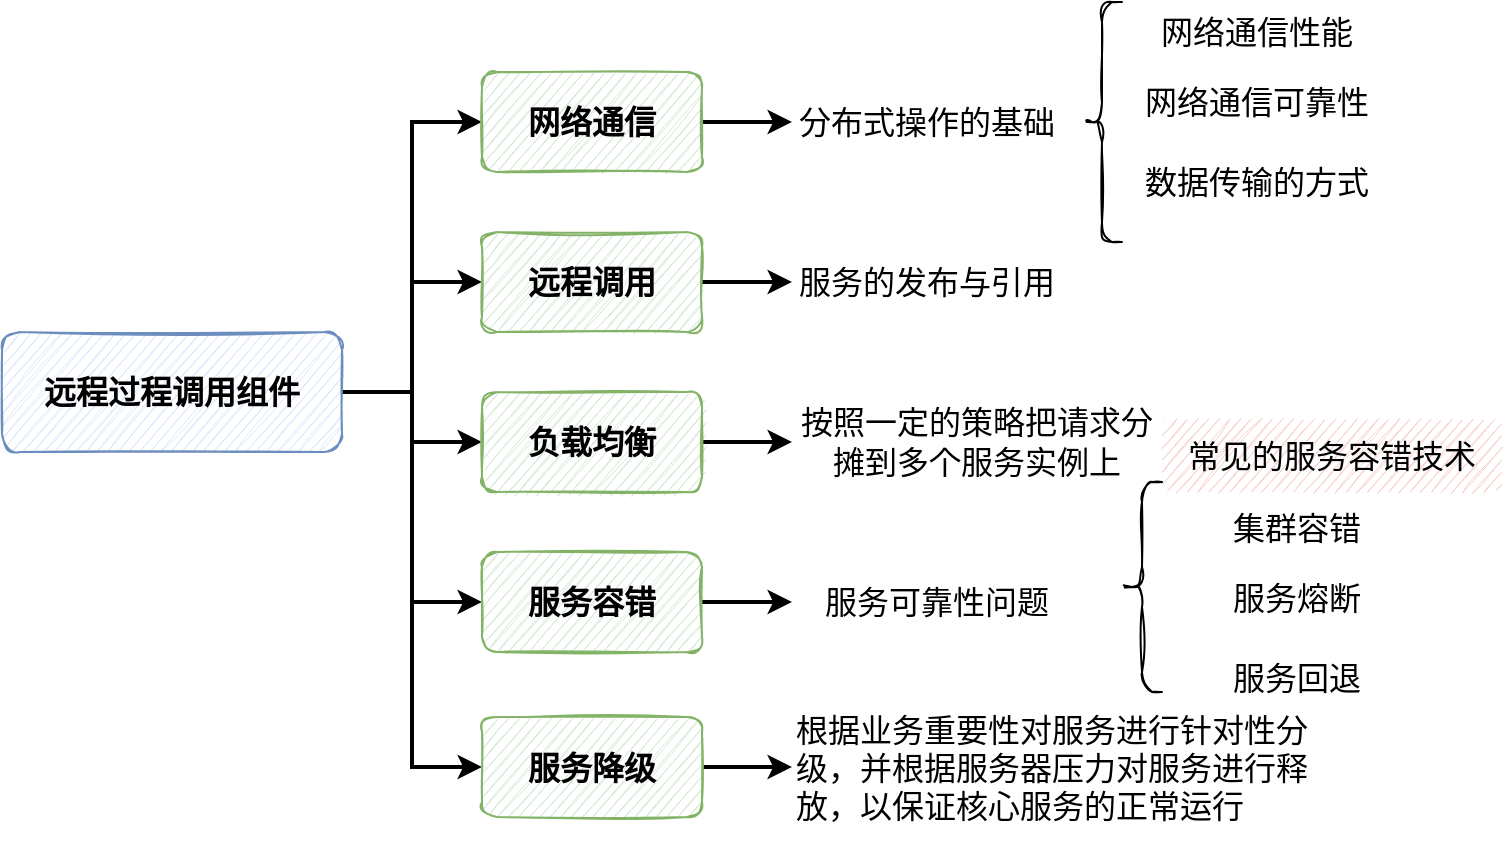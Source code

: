 <mxfile version="20.3.0" type="device"><diagram id="Jqc0pNZaaVELtfqodvso" name="第 1 页"><mxGraphModel dx="1152" dy="762" grid="1" gridSize="10" guides="1" tooltips="1" connect="1" arrows="1" fold="1" page="1" pageScale="1" pageWidth="1169" pageHeight="827" math="0" shadow="0"><root><mxCell id="0"/><mxCell id="1" parent="0"/><mxCell id="agTTt30FJLHiAx9CCglc-5" style="edgeStyle=orthogonalEdgeStyle;rounded=0;orthogonalLoop=1;jettySize=auto;html=1;entryX=0;entryY=0.5;entryDx=0;entryDy=0;strokeWidth=2;fontSize=16;" edge="1" parent="1" source="agTTt30FJLHiAx9CCglc-1" target="agTTt30FJLHiAx9CCglc-2"><mxGeometry relative="1" as="geometry"/></mxCell><mxCell id="agTTt30FJLHiAx9CCglc-12" style="edgeStyle=orthogonalEdgeStyle;rounded=0;orthogonalLoop=1;jettySize=auto;html=1;strokeWidth=2;fontSize=16;" edge="1" parent="1" source="agTTt30FJLHiAx9CCglc-1" target="agTTt30FJLHiAx9CCglc-10"><mxGeometry relative="1" as="geometry"/></mxCell><mxCell id="agTTt30FJLHiAx9CCglc-15" style="edgeStyle=orthogonalEdgeStyle;rounded=0;orthogonalLoop=1;jettySize=auto;html=1;entryX=0;entryY=0.5;entryDx=0;entryDy=0;strokeWidth=2;fontSize=16;" edge="1" parent="1" source="agTTt30FJLHiAx9CCglc-1" target="agTTt30FJLHiAx9CCglc-14"><mxGeometry relative="1" as="geometry"/></mxCell><mxCell id="agTTt30FJLHiAx9CCglc-19" style="edgeStyle=orthogonalEdgeStyle;rounded=0;orthogonalLoop=1;jettySize=auto;html=1;entryX=0;entryY=0.5;entryDx=0;entryDy=0;strokeWidth=2;fontSize=16;" edge="1" parent="1" source="agTTt30FJLHiAx9CCglc-1" target="agTTt30FJLHiAx9CCglc-18"><mxGeometry relative="1" as="geometry"/></mxCell><mxCell id="agTTt30FJLHiAx9CCglc-28" style="edgeStyle=orthogonalEdgeStyle;rounded=0;orthogonalLoop=1;jettySize=auto;html=1;entryX=0;entryY=0.5;entryDx=0;entryDy=0;strokeWidth=2;fontSize=16;" edge="1" parent="1" source="agTTt30FJLHiAx9CCglc-1" target="agTTt30FJLHiAx9CCglc-27"><mxGeometry relative="1" as="geometry"/></mxCell><mxCell id="agTTt30FJLHiAx9CCglc-1" value="&lt;font style=&quot;font-size: 16px;&quot;&gt;&lt;b&gt;远程过程调用组件&lt;/b&gt;&lt;/font&gt;" style="rounded=1;whiteSpace=wrap;html=1;sketch=1;fillColor=#dae8fc;strokeColor=#6c8ebf;" vertex="1" parent="1"><mxGeometry x="160" y="210" width="170" height="60" as="geometry"/></mxCell><mxCell id="agTTt30FJLHiAx9CCglc-4" style="edgeStyle=orthogonalEdgeStyle;rounded=0;orthogonalLoop=1;jettySize=auto;html=1;fontSize=16;strokeWidth=2;" edge="1" parent="1" source="agTTt30FJLHiAx9CCglc-2" target="agTTt30FJLHiAx9CCglc-3"><mxGeometry relative="1" as="geometry"/></mxCell><mxCell id="agTTt30FJLHiAx9CCglc-2" value="&lt;font style=&quot;font-size: 16px;&quot;&gt;&lt;b&gt;网络通信&lt;/b&gt;&lt;/font&gt;" style="rounded=1;whiteSpace=wrap;html=1;sketch=1;fillColor=#d5e8d4;strokeColor=#82b366;" vertex="1" parent="1"><mxGeometry x="400" y="80" width="110" height="50" as="geometry"/></mxCell><mxCell id="agTTt30FJLHiAx9CCglc-3" value="分布式操作的基础" style="text;html=1;strokeColor=none;fillColor=none;align=center;verticalAlign=middle;whiteSpace=wrap;rounded=0;sketch=1;fontSize=16;" vertex="1" parent="1"><mxGeometry x="555" y="90" width="135" height="30" as="geometry"/></mxCell><mxCell id="agTTt30FJLHiAx9CCglc-6" value="" style="shape=curlyBracket;whiteSpace=wrap;html=1;rounded=1;labelBackgroundColor=none;strokeColor=default;fontSize=14;sketch=1;" vertex="1" parent="1"><mxGeometry x="700" y="45" width="20" height="120" as="geometry"/></mxCell><mxCell id="agTTt30FJLHiAx9CCglc-7" value="网络通信性能" style="text;html=1;strokeColor=none;fillColor=none;align=center;verticalAlign=middle;whiteSpace=wrap;rounded=0;sketch=1;fontSize=16;" vertex="1" parent="1"><mxGeometry x="720" y="45" width="135" height="30" as="geometry"/></mxCell><mxCell id="agTTt30FJLHiAx9CCglc-8" value="网络通信可靠性" style="text;html=1;strokeColor=none;fillColor=none;align=center;verticalAlign=middle;whiteSpace=wrap;rounded=0;sketch=1;fontSize=16;" vertex="1" parent="1"><mxGeometry x="720" y="80" width="135" height="30" as="geometry"/></mxCell><mxCell id="agTTt30FJLHiAx9CCglc-9" value="数据传输的方式" style="text;html=1;strokeColor=none;fillColor=none;align=center;verticalAlign=middle;whiteSpace=wrap;rounded=0;sketch=1;fontSize=16;" vertex="1" parent="1"><mxGeometry x="720" y="120" width="135" height="30" as="geometry"/></mxCell><mxCell id="agTTt30FJLHiAx9CCglc-13" style="edgeStyle=orthogonalEdgeStyle;rounded=0;orthogonalLoop=1;jettySize=auto;html=1;strokeWidth=2;fontSize=16;" edge="1" parent="1" source="agTTt30FJLHiAx9CCglc-10" target="agTTt30FJLHiAx9CCglc-11"><mxGeometry relative="1" as="geometry"/></mxCell><mxCell id="agTTt30FJLHiAx9CCglc-10" value="&lt;span style=&quot;font-size: 16px;&quot;&gt;&lt;b&gt;远程调用&lt;/b&gt;&lt;/span&gt;" style="rounded=1;whiteSpace=wrap;html=1;sketch=1;fillColor=#d5e8d4;strokeColor=#82b366;" vertex="1" parent="1"><mxGeometry x="400" y="160" width="110" height="50" as="geometry"/></mxCell><mxCell id="agTTt30FJLHiAx9CCglc-11" value="服务的发布与引用" style="text;html=1;strokeColor=none;fillColor=none;align=center;verticalAlign=middle;whiteSpace=wrap;rounded=0;sketch=1;fontSize=16;" vertex="1" parent="1"><mxGeometry x="555" y="170" width="135" height="30" as="geometry"/></mxCell><mxCell id="agTTt30FJLHiAx9CCglc-17" style="edgeStyle=orthogonalEdgeStyle;rounded=0;orthogonalLoop=1;jettySize=auto;html=1;strokeWidth=2;fontSize=16;" edge="1" parent="1" source="agTTt30FJLHiAx9CCglc-14" target="agTTt30FJLHiAx9CCglc-16"><mxGeometry relative="1" as="geometry"/></mxCell><mxCell id="agTTt30FJLHiAx9CCglc-14" value="&lt;span style=&quot;font-size: 16px;&quot;&gt;&lt;b&gt;负载均衡&lt;/b&gt;&lt;/span&gt;" style="rounded=1;whiteSpace=wrap;html=1;sketch=1;fillColor=#d5e8d4;strokeColor=#82b366;" vertex="1" parent="1"><mxGeometry x="400" y="240" width="110" height="50" as="geometry"/></mxCell><mxCell id="agTTt30FJLHiAx9CCglc-16" value="按照一定的策略把请求分摊到多个服务实例上" style="text;html=1;strokeColor=none;fillColor=none;align=center;verticalAlign=middle;whiteSpace=wrap;rounded=0;sketch=1;fontSize=16;" vertex="1" parent="1"><mxGeometry x="555" y="205" width="185" height="120" as="geometry"/></mxCell><mxCell id="agTTt30FJLHiAx9CCglc-21" style="edgeStyle=orthogonalEdgeStyle;rounded=0;orthogonalLoop=1;jettySize=auto;html=1;strokeWidth=2;fontSize=16;" edge="1" parent="1" source="agTTt30FJLHiAx9CCglc-18" target="agTTt30FJLHiAx9CCglc-20"><mxGeometry relative="1" as="geometry"/></mxCell><mxCell id="agTTt30FJLHiAx9CCglc-18" value="&lt;span style=&quot;font-size: 16px;&quot;&gt;&lt;b&gt;服务容错&lt;/b&gt;&lt;/span&gt;" style="rounded=1;whiteSpace=wrap;html=1;sketch=1;fillColor=#d5e8d4;strokeColor=#82b366;" vertex="1" parent="1"><mxGeometry x="400" y="320" width="110" height="50" as="geometry"/></mxCell><mxCell id="agTTt30FJLHiAx9CCglc-20" value="服务可靠性问题" style="text;html=1;strokeColor=none;fillColor=none;align=center;verticalAlign=middle;whiteSpace=wrap;rounded=0;sketch=1;fontSize=16;" vertex="1" parent="1"><mxGeometry x="555" y="302.5" width="145" height="85" as="geometry"/></mxCell><mxCell id="agTTt30FJLHiAx9CCglc-22" value="" style="shape=curlyBracket;whiteSpace=wrap;html=1;rounded=1;labelBackgroundColor=none;strokeColor=default;fontSize=14;sketch=1;" vertex="1" parent="1"><mxGeometry x="720" y="285" width="20" height="105" as="geometry"/></mxCell><mxCell id="agTTt30FJLHiAx9CCglc-23" value="集群容错" style="text;html=1;strokeColor=none;fillColor=none;align=center;verticalAlign=middle;whiteSpace=wrap;rounded=0;sketch=1;fontSize=16;" vertex="1" parent="1"><mxGeometry x="740" y="292.5" width="135" height="30" as="geometry"/></mxCell><mxCell id="agTTt30FJLHiAx9CCglc-24" value="服务熔断" style="text;html=1;strokeColor=none;fillColor=none;align=center;verticalAlign=middle;whiteSpace=wrap;rounded=0;sketch=1;fontSize=16;" vertex="1" parent="1"><mxGeometry x="740" y="327.5" width="135" height="30" as="geometry"/></mxCell><mxCell id="agTTt30FJLHiAx9CCglc-25" value="服务回退" style="text;html=1;strokeColor=none;fillColor=none;align=center;verticalAlign=middle;whiteSpace=wrap;rounded=0;sketch=1;fontSize=16;" vertex="1" parent="1"><mxGeometry x="740" y="367.5" width="135" height="30" as="geometry"/></mxCell><mxCell id="agTTt30FJLHiAx9CCglc-26" value="常见的服务容错技术" style="rounded=1;whiteSpace=wrap;html=1;sketch=1;fontSize=16;fillColor=#f8cecc;strokeColor=none;" vertex="1" parent="1"><mxGeometry x="740" y="253" width="170" height="37" as="geometry"/></mxCell><mxCell id="agTTt30FJLHiAx9CCglc-30" style="edgeStyle=orthogonalEdgeStyle;rounded=0;orthogonalLoop=1;jettySize=auto;html=1;strokeWidth=2;fontSize=16;" edge="1" parent="1" source="agTTt30FJLHiAx9CCglc-27" target="agTTt30FJLHiAx9CCglc-29"><mxGeometry relative="1" as="geometry"/></mxCell><mxCell id="agTTt30FJLHiAx9CCglc-27" value="&lt;span style=&quot;font-size: 16px;&quot;&gt;&lt;b&gt;服务降级&lt;/b&gt;&lt;/span&gt;" style="rounded=1;whiteSpace=wrap;html=1;sketch=1;fillColor=#d5e8d4;strokeColor=#82b366;" vertex="1" parent="1"><mxGeometry x="400" y="402.5" width="110" height="50" as="geometry"/></mxCell><mxCell id="agTTt30FJLHiAx9CCglc-29" value="根据业务重要性对服务进行针对性分级，并根据服务器压力对服务进行释放，以保证核心服务的正常运行" style="text;html=1;strokeColor=none;fillColor=none;align=left;verticalAlign=middle;whiteSpace=wrap;rounded=0;sketch=1;fontSize=16;" vertex="1" parent="1"><mxGeometry x="555" y="387.5" width="260" height="80" as="geometry"/></mxCell></root></mxGraphModel></diagram></mxfile>